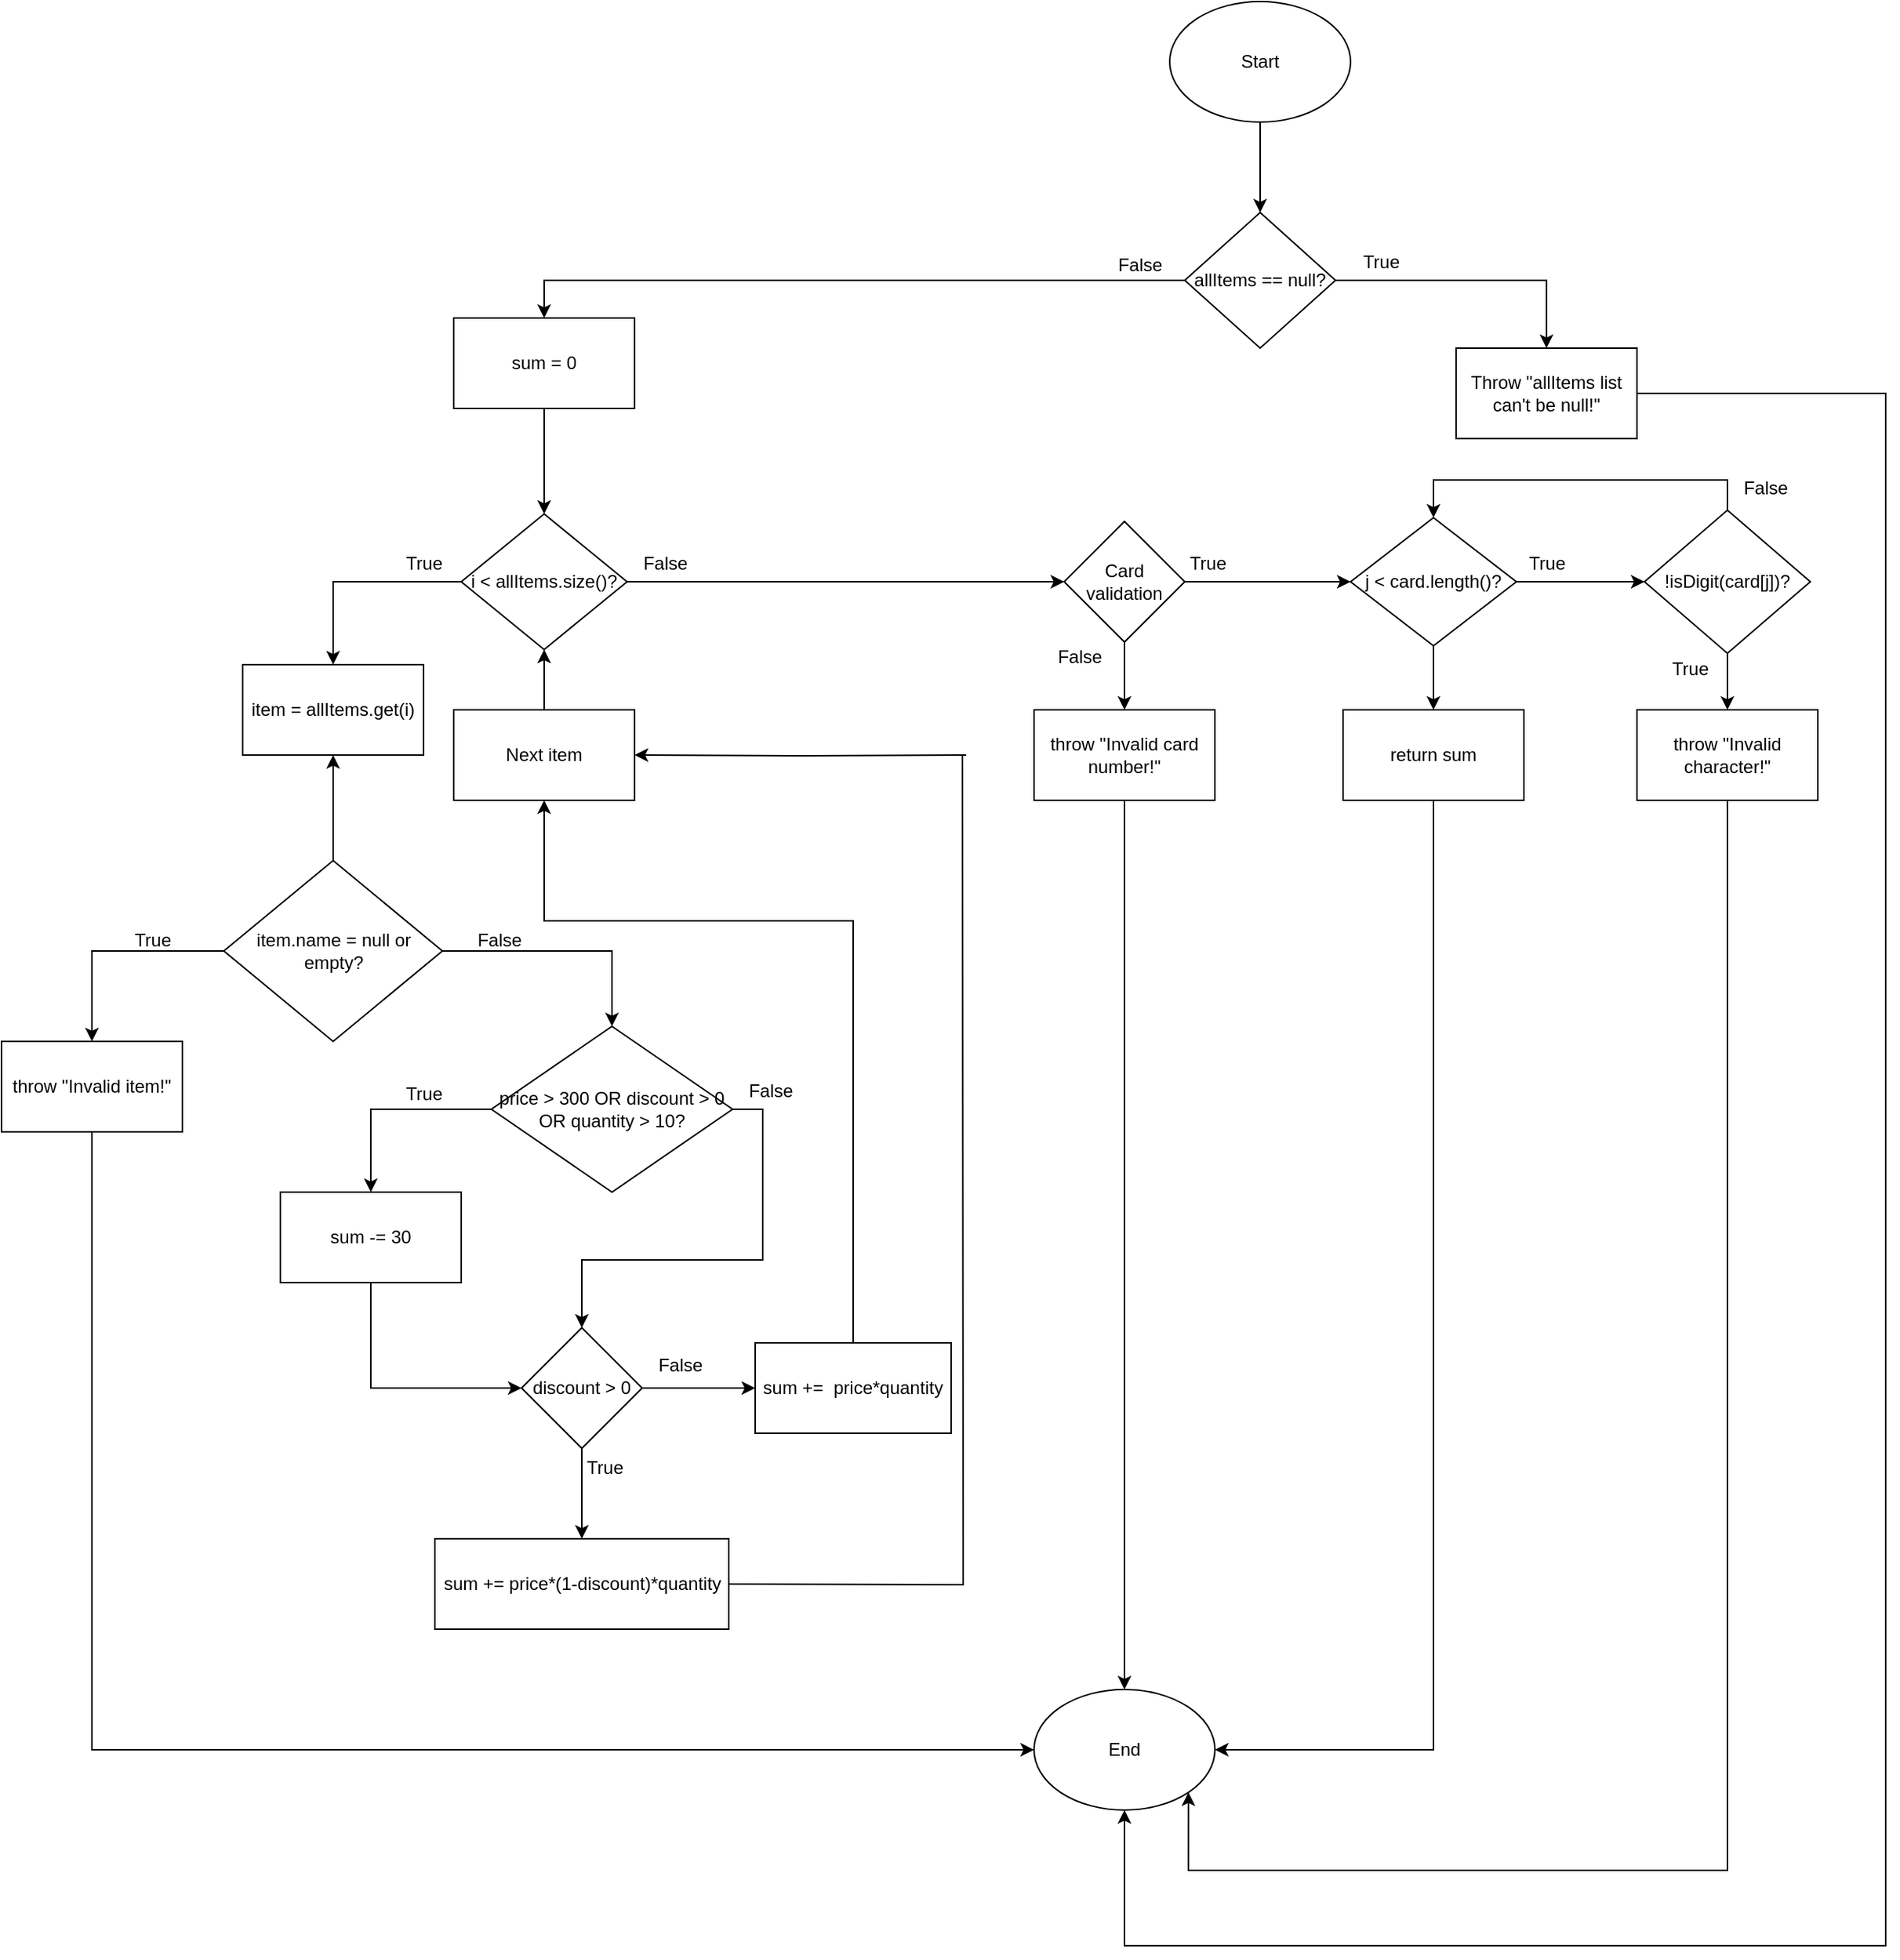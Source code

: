 <mxfile version="27.0.5">
  <diagram name="Page-1" id="NK3PmaFc0pBeinBQtt5w">
    <mxGraphModel dx="2084" dy="1252" grid="1" gridSize="10" guides="1" tooltips="1" connect="1" arrows="1" fold="1" page="1" pageScale="1" pageWidth="700" pageHeight="1000" math="0" shadow="0">
      <root>
        <mxCell id="0" />
        <mxCell id="1" parent="0" />
        <mxCell id="w5QKN8KKa7H6FGjINZVO-6" style="rounded=0;orthogonalLoop=1;jettySize=auto;html=1;exitX=0.5;exitY=1;exitDx=0;exitDy=0;entryX=0.5;entryY=0;entryDx=0;entryDy=0;" edge="1" parent="1" source="w5QKN8KKa7H6FGjINZVO-1" target="w5QKN8KKa7H6FGjINZVO-2">
          <mxGeometry relative="1" as="geometry" />
        </mxCell>
        <mxCell id="w5QKN8KKa7H6FGjINZVO-1" value="Start" style="ellipse;whiteSpace=wrap;html=1;" vertex="1" parent="1">
          <mxGeometry x="785" y="100" width="120" height="80" as="geometry" />
        </mxCell>
        <mxCell id="w5QKN8KKa7H6FGjINZVO-7" style="edgeStyle=orthogonalEdgeStyle;rounded=0;orthogonalLoop=1;jettySize=auto;html=1;exitX=0;exitY=0.5;exitDx=0;exitDy=0;entryX=0.5;entryY=0;entryDx=0;entryDy=0;" edge="1" parent="1" source="w5QKN8KKa7H6FGjINZVO-2" target="w5QKN8KKa7H6FGjINZVO-4">
          <mxGeometry relative="1" as="geometry" />
        </mxCell>
        <mxCell id="w5QKN8KKa7H6FGjINZVO-8" style="edgeStyle=orthogonalEdgeStyle;rounded=0;orthogonalLoop=1;jettySize=auto;html=1;exitX=1;exitY=0.5;exitDx=0;exitDy=0;entryX=0.5;entryY=0;entryDx=0;entryDy=0;" edge="1" parent="1" source="w5QKN8KKa7H6FGjINZVO-2" target="w5QKN8KKa7H6FGjINZVO-3">
          <mxGeometry relative="1" as="geometry" />
        </mxCell>
        <mxCell id="w5QKN8KKa7H6FGjINZVO-2" value="allItems == null?" style="rhombus;whiteSpace=wrap;html=1;" vertex="1" parent="1">
          <mxGeometry x="795" y="240" width="100" height="90" as="geometry" />
        </mxCell>
        <mxCell id="w5QKN8KKa7H6FGjINZVO-83" style="edgeStyle=orthogonalEdgeStyle;rounded=0;orthogonalLoop=1;jettySize=auto;html=1;exitX=1;exitY=0.5;exitDx=0;exitDy=0;entryX=0.5;entryY=1;entryDx=0;entryDy=0;" edge="1" parent="1" source="w5QKN8KKa7H6FGjINZVO-3" target="w5QKN8KKa7H6FGjINZVO-77">
          <mxGeometry relative="1" as="geometry">
            <mxPoint x="1250" y="1329.6" as="targetPoint" />
            <Array as="points">
              <mxPoint x="1260" y="360" />
              <mxPoint x="1260" y="1390" />
              <mxPoint x="755" y="1390" />
            </Array>
          </mxGeometry>
        </mxCell>
        <mxCell id="w5QKN8KKa7H6FGjINZVO-3" value="Throw &quot;allItems list can&#39;t be null!&quot;" style="rounded=0;whiteSpace=wrap;html=1;" vertex="1" parent="1">
          <mxGeometry x="975" y="330" width="120" height="60" as="geometry" />
        </mxCell>
        <mxCell id="w5QKN8KKa7H6FGjINZVO-17" style="edgeStyle=orthogonalEdgeStyle;rounded=0;orthogonalLoop=1;jettySize=auto;html=1;exitX=0.5;exitY=1;exitDx=0;exitDy=0;entryX=0.5;entryY=0;entryDx=0;entryDy=0;" edge="1" parent="1" source="w5QKN8KKa7H6FGjINZVO-4" target="w5QKN8KKa7H6FGjINZVO-11">
          <mxGeometry relative="1" as="geometry" />
        </mxCell>
        <mxCell id="w5QKN8KKa7H6FGjINZVO-4" value="sum = 0" style="rounded=0;whiteSpace=wrap;html=1;" vertex="1" parent="1">
          <mxGeometry x="310" y="310" width="120" height="60" as="geometry" />
        </mxCell>
        <mxCell id="w5QKN8KKa7H6FGjINZVO-9" value="False" style="text;html=1;align=center;verticalAlign=middle;resizable=0;points=[];autosize=1;strokeColor=none;fillColor=none;" vertex="1" parent="1">
          <mxGeometry x="740" y="260" width="50" height="30" as="geometry" />
        </mxCell>
        <mxCell id="w5QKN8KKa7H6FGjINZVO-10" value="True" style="text;html=1;align=center;verticalAlign=middle;resizable=0;points=[];autosize=1;strokeColor=none;fillColor=none;" vertex="1" parent="1">
          <mxGeometry x="900" y="258" width="50" height="30" as="geometry" />
        </mxCell>
        <mxCell id="w5QKN8KKa7H6FGjINZVO-13" style="edgeStyle=orthogonalEdgeStyle;rounded=0;orthogonalLoop=1;jettySize=auto;html=1;exitX=0;exitY=0.5;exitDx=0;exitDy=0;entryX=0.5;entryY=0;entryDx=0;entryDy=0;" edge="1" parent="1" source="w5QKN8KKa7H6FGjINZVO-11" target="w5QKN8KKa7H6FGjINZVO-12">
          <mxGeometry relative="1" as="geometry" />
        </mxCell>
        <mxCell id="w5QKN8KKa7H6FGjINZVO-59" style="edgeStyle=orthogonalEdgeStyle;rounded=0;orthogonalLoop=1;jettySize=auto;html=1;exitX=1;exitY=0.5;exitDx=0;exitDy=0;entryX=0;entryY=0.5;entryDx=0;entryDy=0;" edge="1" parent="1" source="w5QKN8KKa7H6FGjINZVO-11" target="w5QKN8KKa7H6FGjINZVO-58">
          <mxGeometry relative="1" as="geometry" />
        </mxCell>
        <mxCell id="w5QKN8KKa7H6FGjINZVO-11" value="i &amp;lt; allItems.size()?" style="rhombus;whiteSpace=wrap;html=1;" vertex="1" parent="1">
          <mxGeometry x="315" y="440" width="110" height="90" as="geometry" />
        </mxCell>
        <mxCell id="w5QKN8KKa7H6FGjINZVO-12" value="item = allItems.get(i)" style="rounded=0;whiteSpace=wrap;html=1;" vertex="1" parent="1">
          <mxGeometry x="170" y="540" width="120" height="60" as="geometry" />
        </mxCell>
        <mxCell id="w5QKN8KKa7H6FGjINZVO-20" style="edgeStyle=orthogonalEdgeStyle;rounded=0;orthogonalLoop=1;jettySize=auto;html=1;exitX=0;exitY=0.5;exitDx=0;exitDy=0;entryX=0.5;entryY=0;entryDx=0;entryDy=0;" edge="1" parent="1" source="w5QKN8KKa7H6FGjINZVO-14" target="w5QKN8KKa7H6FGjINZVO-18">
          <mxGeometry relative="1" as="geometry" />
        </mxCell>
        <mxCell id="w5QKN8KKa7H6FGjINZVO-23" style="edgeStyle=orthogonalEdgeStyle;rounded=0;orthogonalLoop=1;jettySize=auto;html=1;exitX=1;exitY=0.5;exitDx=0;exitDy=0;entryX=0.5;entryY=0;entryDx=0;entryDy=0;" edge="1" parent="1" source="w5QKN8KKa7H6FGjINZVO-14" target="w5QKN8KKa7H6FGjINZVO-22">
          <mxGeometry relative="1" as="geometry" />
        </mxCell>
        <mxCell id="w5QKN8KKa7H6FGjINZVO-48" style="edgeStyle=orthogonalEdgeStyle;rounded=0;orthogonalLoop=1;jettySize=auto;html=1;exitX=0.5;exitY=0;exitDx=0;exitDy=0;entryX=0.5;entryY=1;entryDx=0;entryDy=0;" edge="1" parent="1" source="w5QKN8KKa7H6FGjINZVO-14" target="w5QKN8KKa7H6FGjINZVO-12">
          <mxGeometry relative="1" as="geometry" />
        </mxCell>
        <mxCell id="w5QKN8KKa7H6FGjINZVO-14" value="item.name = null or empty?" style="rhombus;whiteSpace=wrap;html=1;" vertex="1" parent="1">
          <mxGeometry x="157.5" y="670" width="145" height="120" as="geometry" />
        </mxCell>
        <mxCell id="w5QKN8KKa7H6FGjINZVO-78" style="edgeStyle=orthogonalEdgeStyle;rounded=0;orthogonalLoop=1;jettySize=auto;html=1;exitX=0.5;exitY=1;exitDx=0;exitDy=0;entryX=0;entryY=0.5;entryDx=0;entryDy=0;" edge="1" parent="1" source="w5QKN8KKa7H6FGjINZVO-18" target="w5QKN8KKa7H6FGjINZVO-77">
          <mxGeometry relative="1" as="geometry" />
        </mxCell>
        <mxCell id="w5QKN8KKa7H6FGjINZVO-18" value="throw &quot;Invalid item!&quot;" style="rounded=0;whiteSpace=wrap;html=1;" vertex="1" parent="1">
          <mxGeometry x="10" y="790" width="120" height="60" as="geometry" />
        </mxCell>
        <mxCell id="w5QKN8KKa7H6FGjINZVO-25" style="edgeStyle=orthogonalEdgeStyle;rounded=0;orthogonalLoop=1;jettySize=auto;html=1;exitX=0;exitY=0.5;exitDx=0;exitDy=0;entryX=0.5;entryY=0;entryDx=0;entryDy=0;" edge="1" parent="1" source="w5QKN8KKa7H6FGjINZVO-22" target="w5QKN8KKa7H6FGjINZVO-24">
          <mxGeometry relative="1" as="geometry" />
        </mxCell>
        <mxCell id="w5QKN8KKa7H6FGjINZVO-28" style="edgeStyle=orthogonalEdgeStyle;rounded=0;orthogonalLoop=1;jettySize=auto;html=1;exitX=1;exitY=0.5;exitDx=0;exitDy=0;entryX=0.5;entryY=0;entryDx=0;entryDy=0;" edge="1" parent="1" source="w5QKN8KKa7H6FGjINZVO-22" target="w5QKN8KKa7H6FGjINZVO-26">
          <mxGeometry relative="1" as="geometry" />
        </mxCell>
        <mxCell id="w5QKN8KKa7H6FGjINZVO-22" value="price &amp;gt; 300 OR discount &amp;gt; 0 OR quantity &amp;gt; 10?" style="rhombus;whiteSpace=wrap;html=1;" vertex="1" parent="1">
          <mxGeometry x="335" y="780" width="160" height="110" as="geometry" />
        </mxCell>
        <mxCell id="w5QKN8KKa7H6FGjINZVO-27" style="edgeStyle=orthogonalEdgeStyle;rounded=0;orthogonalLoop=1;jettySize=auto;html=1;exitX=0.5;exitY=1;exitDx=0;exitDy=0;entryX=0;entryY=0.5;entryDx=0;entryDy=0;" edge="1" parent="1" source="w5QKN8KKa7H6FGjINZVO-24" target="w5QKN8KKa7H6FGjINZVO-26">
          <mxGeometry relative="1" as="geometry" />
        </mxCell>
        <mxCell id="w5QKN8KKa7H6FGjINZVO-24" value="sum -= 30" style="rounded=0;whiteSpace=wrap;html=1;" vertex="1" parent="1">
          <mxGeometry x="195" y="890" width="120" height="60" as="geometry" />
        </mxCell>
        <mxCell id="w5QKN8KKa7H6FGjINZVO-30" style="edgeStyle=orthogonalEdgeStyle;rounded=0;orthogonalLoop=1;jettySize=auto;html=1;exitX=0.5;exitY=1;exitDx=0;exitDy=0;entryX=0.5;entryY=0;entryDx=0;entryDy=0;" edge="1" parent="1" source="w5QKN8KKa7H6FGjINZVO-26" target="w5QKN8KKa7H6FGjINZVO-29">
          <mxGeometry relative="1" as="geometry" />
        </mxCell>
        <mxCell id="w5QKN8KKa7H6FGjINZVO-32" style="edgeStyle=orthogonalEdgeStyle;rounded=0;orthogonalLoop=1;jettySize=auto;html=1;exitX=1;exitY=0.5;exitDx=0;exitDy=0;entryX=0;entryY=0.5;entryDx=0;entryDy=0;" edge="1" parent="1" source="w5QKN8KKa7H6FGjINZVO-26" target="w5QKN8KKa7H6FGjINZVO-31">
          <mxGeometry relative="1" as="geometry" />
        </mxCell>
        <mxCell id="w5QKN8KKa7H6FGjINZVO-26" value="discount &amp;gt; 0" style="rhombus;whiteSpace=wrap;html=1;" vertex="1" parent="1">
          <mxGeometry x="355" y="980" width="80" height="80" as="geometry" />
        </mxCell>
        <mxCell id="w5QKN8KKa7H6FGjINZVO-55" style="edgeStyle=orthogonalEdgeStyle;rounded=0;orthogonalLoop=1;jettySize=auto;html=1;exitX=1;exitY=0.5;exitDx=0;exitDy=0;strokeColor=default;curved=0;endArrow=none;startFill=0;" edge="1" parent="1">
          <mxGeometry relative="1" as="geometry">
            <mxPoint x="647.5" y="600" as="targetPoint" />
            <mxPoint x="460" y="1150" as="sourcePoint" />
          </mxGeometry>
        </mxCell>
        <mxCell id="w5QKN8KKa7H6FGjINZVO-29" value="sum += price*(1-discount)*quantity" style="rounded=0;whiteSpace=wrap;html=1;" vertex="1" parent="1">
          <mxGeometry x="297.5" y="1120" width="195" height="60" as="geometry" />
        </mxCell>
        <mxCell id="w5QKN8KKa7H6FGjINZVO-54" style="edgeStyle=orthogonalEdgeStyle;rounded=0;orthogonalLoop=1;jettySize=auto;html=1;exitX=0.5;exitY=0;exitDx=0;exitDy=0;entryX=0.5;entryY=1;entryDx=0;entryDy=0;" edge="1" parent="1" source="w5QKN8KKa7H6FGjINZVO-31" target="w5QKN8KKa7H6FGjINZVO-49">
          <mxGeometry relative="1" as="geometry">
            <Array as="points">
              <mxPoint x="575" y="710" />
              <mxPoint x="370" y="710" />
            </Array>
          </mxGeometry>
        </mxCell>
        <mxCell id="w5QKN8KKa7H6FGjINZVO-31" value="sum +=&amp;nbsp; price*quantity" style="rounded=0;whiteSpace=wrap;html=1;" vertex="1" parent="1">
          <mxGeometry x="510" y="990" width="130" height="60" as="geometry" />
        </mxCell>
        <mxCell id="w5QKN8KKa7H6FGjINZVO-40" value="True" style="text;html=1;align=center;verticalAlign=middle;resizable=0;points=[];autosize=1;strokeColor=none;fillColor=none;" vertex="1" parent="1">
          <mxGeometry x="265" y="458" width="50" height="30" as="geometry" />
        </mxCell>
        <mxCell id="w5QKN8KKa7H6FGjINZVO-41" value="False" style="text;html=1;align=center;verticalAlign=middle;resizable=0;points=[];autosize=1;strokeColor=none;fillColor=none;" vertex="1" parent="1">
          <mxGeometry x="425" y="458" width="50" height="30" as="geometry" />
        </mxCell>
        <mxCell id="w5QKN8KKa7H6FGjINZVO-42" value="True" style="text;html=1;align=center;verticalAlign=middle;resizable=0;points=[];autosize=1;strokeColor=none;fillColor=none;" vertex="1" parent="1">
          <mxGeometry x="85" y="708" width="50" height="30" as="geometry" />
        </mxCell>
        <mxCell id="w5QKN8KKa7H6FGjINZVO-43" value="False" style="text;html=1;align=center;verticalAlign=middle;resizable=0;points=[];autosize=1;strokeColor=none;fillColor=none;" vertex="1" parent="1">
          <mxGeometry x="315" y="708" width="50" height="30" as="geometry" />
        </mxCell>
        <mxCell id="w5QKN8KKa7H6FGjINZVO-44" value="True" style="text;html=1;align=center;verticalAlign=middle;resizable=0;points=[];autosize=1;strokeColor=none;fillColor=none;" vertex="1" parent="1">
          <mxGeometry x="265" y="810" width="50" height="30" as="geometry" />
        </mxCell>
        <mxCell id="w5QKN8KKa7H6FGjINZVO-45" value="False" style="text;html=1;align=center;verticalAlign=middle;resizable=0;points=[];autosize=1;strokeColor=none;fillColor=none;" vertex="1" parent="1">
          <mxGeometry x="495" y="808" width="50" height="30" as="geometry" />
        </mxCell>
        <mxCell id="w5QKN8KKa7H6FGjINZVO-46" value="True" style="text;html=1;align=center;verticalAlign=middle;resizable=0;points=[];autosize=1;strokeColor=none;fillColor=none;" vertex="1" parent="1">
          <mxGeometry x="385" y="1058" width="50" height="30" as="geometry" />
        </mxCell>
        <mxCell id="w5QKN8KKa7H6FGjINZVO-47" value="False" style="text;html=1;align=center;verticalAlign=middle;resizable=0;points=[];autosize=1;strokeColor=none;fillColor=none;" vertex="1" parent="1">
          <mxGeometry x="435" y="990" width="50" height="30" as="geometry" />
        </mxCell>
        <mxCell id="w5QKN8KKa7H6FGjINZVO-50" style="edgeStyle=orthogonalEdgeStyle;rounded=0;orthogonalLoop=1;jettySize=auto;html=1;exitX=0.5;exitY=0;exitDx=0;exitDy=0;" edge="1" parent="1" source="w5QKN8KKa7H6FGjINZVO-49" target="w5QKN8KKa7H6FGjINZVO-11">
          <mxGeometry relative="1" as="geometry" />
        </mxCell>
        <mxCell id="w5QKN8KKa7H6FGjINZVO-49" value="Next item" style="rounded=0;whiteSpace=wrap;html=1;" vertex="1" parent="1">
          <mxGeometry x="310" y="570" width="120" height="60" as="geometry" />
        </mxCell>
        <mxCell id="w5QKN8KKa7H6FGjINZVO-57" value="" style="endArrow=classic;html=1;rounded=0;entryX=1;entryY=0.5;entryDx=0;entryDy=0;edgeStyle=orthogonalEdgeStyle;" edge="1" parent="1" target="w5QKN8KKa7H6FGjINZVO-49">
          <mxGeometry width="50" height="50" relative="1" as="geometry">
            <mxPoint x="650" y="600" as="sourcePoint" />
            <mxPoint x="615" y="560" as="targetPoint" />
          </mxGeometry>
        </mxCell>
        <mxCell id="w5QKN8KKa7H6FGjINZVO-61" style="edgeStyle=orthogonalEdgeStyle;rounded=0;orthogonalLoop=1;jettySize=auto;html=1;exitX=0.5;exitY=1;exitDx=0;exitDy=0;entryX=0.5;entryY=0;entryDx=0;entryDy=0;" edge="1" parent="1" source="w5QKN8KKa7H6FGjINZVO-58" target="w5QKN8KKa7H6FGjINZVO-60">
          <mxGeometry relative="1" as="geometry" />
        </mxCell>
        <mxCell id="w5QKN8KKa7H6FGjINZVO-64" style="edgeStyle=orthogonalEdgeStyle;rounded=0;orthogonalLoop=1;jettySize=auto;html=1;exitX=1;exitY=0.5;exitDx=0;exitDy=0;entryX=0;entryY=0.5;entryDx=0;entryDy=0;" edge="1" parent="1" source="w5QKN8KKa7H6FGjINZVO-58" target="w5QKN8KKa7H6FGjINZVO-63">
          <mxGeometry relative="1" as="geometry" />
        </mxCell>
        <mxCell id="w5QKN8KKa7H6FGjINZVO-58" value="Card validation" style="rhombus;whiteSpace=wrap;html=1;" vertex="1" parent="1">
          <mxGeometry x="715" y="445" width="80" height="80" as="geometry" />
        </mxCell>
        <mxCell id="w5QKN8KKa7H6FGjINZVO-79" style="edgeStyle=orthogonalEdgeStyle;rounded=0;orthogonalLoop=1;jettySize=auto;html=1;exitX=0.5;exitY=1;exitDx=0;exitDy=0;entryX=0.5;entryY=0;entryDx=0;entryDy=0;" edge="1" parent="1" source="w5QKN8KKa7H6FGjINZVO-60" target="w5QKN8KKa7H6FGjINZVO-77">
          <mxGeometry relative="1" as="geometry" />
        </mxCell>
        <mxCell id="w5QKN8KKa7H6FGjINZVO-60" value="throw &quot;Invalid card number!&quot;" style="rounded=0;whiteSpace=wrap;html=1;" vertex="1" parent="1">
          <mxGeometry x="695" y="570" width="120" height="60" as="geometry" />
        </mxCell>
        <mxCell id="w5QKN8KKa7H6FGjINZVO-62" value="False" style="text;html=1;align=center;verticalAlign=middle;resizable=0;points=[];autosize=1;strokeColor=none;fillColor=none;" vertex="1" parent="1">
          <mxGeometry x="700" y="520" width="50" height="30" as="geometry" />
        </mxCell>
        <mxCell id="w5QKN8KKa7H6FGjINZVO-67" style="edgeStyle=orthogonalEdgeStyle;rounded=0;orthogonalLoop=1;jettySize=auto;html=1;exitX=1;exitY=0.5;exitDx=0;exitDy=0;entryX=0;entryY=0.5;entryDx=0;entryDy=0;" edge="1" parent="1" source="w5QKN8KKa7H6FGjINZVO-63" target="w5QKN8KKa7H6FGjINZVO-66">
          <mxGeometry relative="1" as="geometry" />
        </mxCell>
        <mxCell id="w5QKN8KKa7H6FGjINZVO-76" style="edgeStyle=orthogonalEdgeStyle;rounded=0;orthogonalLoop=1;jettySize=auto;html=1;exitX=0.5;exitY=1;exitDx=0;exitDy=0;entryX=0.5;entryY=0;entryDx=0;entryDy=0;" edge="1" parent="1" source="w5QKN8KKa7H6FGjINZVO-63" target="w5QKN8KKa7H6FGjINZVO-75">
          <mxGeometry relative="1" as="geometry" />
        </mxCell>
        <mxCell id="w5QKN8KKa7H6FGjINZVO-63" value="j &amp;lt; card.length()?" style="rhombus;whiteSpace=wrap;html=1;" vertex="1" parent="1">
          <mxGeometry x="905" y="442.5" width="110" height="85" as="geometry" />
        </mxCell>
        <mxCell id="w5QKN8KKa7H6FGjINZVO-65" value="True" style="text;html=1;align=center;verticalAlign=middle;resizable=0;points=[];autosize=1;strokeColor=none;fillColor=none;" vertex="1" parent="1">
          <mxGeometry x="785" y="458" width="50" height="30" as="geometry" />
        </mxCell>
        <mxCell id="w5QKN8KKa7H6FGjINZVO-71" style="edgeStyle=orthogonalEdgeStyle;rounded=0;orthogonalLoop=1;jettySize=auto;html=1;exitX=0.5;exitY=1;exitDx=0;exitDy=0;entryX=0.5;entryY=0;entryDx=0;entryDy=0;" edge="1" parent="1" source="w5QKN8KKa7H6FGjINZVO-66" target="w5QKN8KKa7H6FGjINZVO-70">
          <mxGeometry relative="1" as="geometry" />
        </mxCell>
        <mxCell id="w5QKN8KKa7H6FGjINZVO-73" style="edgeStyle=orthogonalEdgeStyle;rounded=0;orthogonalLoop=1;jettySize=auto;html=1;exitX=0.5;exitY=0;exitDx=0;exitDy=0;entryX=0.5;entryY=0;entryDx=0;entryDy=0;" edge="1" parent="1" source="w5QKN8KKa7H6FGjINZVO-66" target="w5QKN8KKa7H6FGjINZVO-63">
          <mxGeometry relative="1" as="geometry" />
        </mxCell>
        <mxCell id="w5QKN8KKa7H6FGjINZVO-66" value="!isDigit(card[j])?" style="rhombus;whiteSpace=wrap;html=1;" vertex="1" parent="1">
          <mxGeometry x="1100" y="437.5" width="110" height="95" as="geometry" />
        </mxCell>
        <mxCell id="w5QKN8KKa7H6FGjINZVO-68" value="True" style="text;html=1;align=center;verticalAlign=middle;resizable=0;points=[];autosize=1;strokeColor=none;fillColor=none;" vertex="1" parent="1">
          <mxGeometry x="1010" y="458" width="50" height="30" as="geometry" />
        </mxCell>
        <mxCell id="w5QKN8KKa7H6FGjINZVO-84" style="edgeStyle=orthogonalEdgeStyle;rounded=0;orthogonalLoop=1;jettySize=auto;html=1;exitX=0.5;exitY=1;exitDx=0;exitDy=0;entryX=1;entryY=1;entryDx=0;entryDy=0;" edge="1" parent="1" source="w5QKN8KKa7H6FGjINZVO-70" target="w5QKN8KKa7H6FGjINZVO-77">
          <mxGeometry relative="1" as="geometry">
            <Array as="points">
              <mxPoint x="1155" y="1340" />
              <mxPoint x="797" y="1340" />
            </Array>
          </mxGeometry>
        </mxCell>
        <mxCell id="w5QKN8KKa7H6FGjINZVO-70" value="throw &quot;Invalid character!&quot;" style="rounded=0;whiteSpace=wrap;html=1;" vertex="1" parent="1">
          <mxGeometry x="1095" y="570" width="120" height="60" as="geometry" />
        </mxCell>
        <mxCell id="w5QKN8KKa7H6FGjINZVO-72" value="True" style="text;html=1;align=center;verticalAlign=middle;resizable=0;points=[];autosize=1;strokeColor=none;fillColor=none;" vertex="1" parent="1">
          <mxGeometry x="1105" y="527.5" width="50" height="30" as="geometry" />
        </mxCell>
        <mxCell id="w5QKN8KKa7H6FGjINZVO-74" value="False" style="text;html=1;align=center;verticalAlign=middle;resizable=0;points=[];autosize=1;strokeColor=none;fillColor=none;" vertex="1" parent="1">
          <mxGeometry x="1155" y="408" width="50" height="30" as="geometry" />
        </mxCell>
        <mxCell id="w5QKN8KKa7H6FGjINZVO-80" style="edgeStyle=orthogonalEdgeStyle;rounded=0;orthogonalLoop=1;jettySize=auto;html=1;exitX=0.5;exitY=1;exitDx=0;exitDy=0;entryX=1;entryY=0.5;entryDx=0;entryDy=0;" edge="1" parent="1" source="w5QKN8KKa7H6FGjINZVO-75" target="w5QKN8KKa7H6FGjINZVO-77">
          <mxGeometry relative="1" as="geometry" />
        </mxCell>
        <mxCell id="w5QKN8KKa7H6FGjINZVO-75" value="return sum" style="rounded=0;whiteSpace=wrap;html=1;" vertex="1" parent="1">
          <mxGeometry x="900" y="570" width="120" height="60" as="geometry" />
        </mxCell>
        <mxCell id="w5QKN8KKa7H6FGjINZVO-77" value="End" style="ellipse;whiteSpace=wrap;html=1;" vertex="1" parent="1">
          <mxGeometry x="695" y="1220" width="120" height="80" as="geometry" />
        </mxCell>
      </root>
    </mxGraphModel>
  </diagram>
</mxfile>
